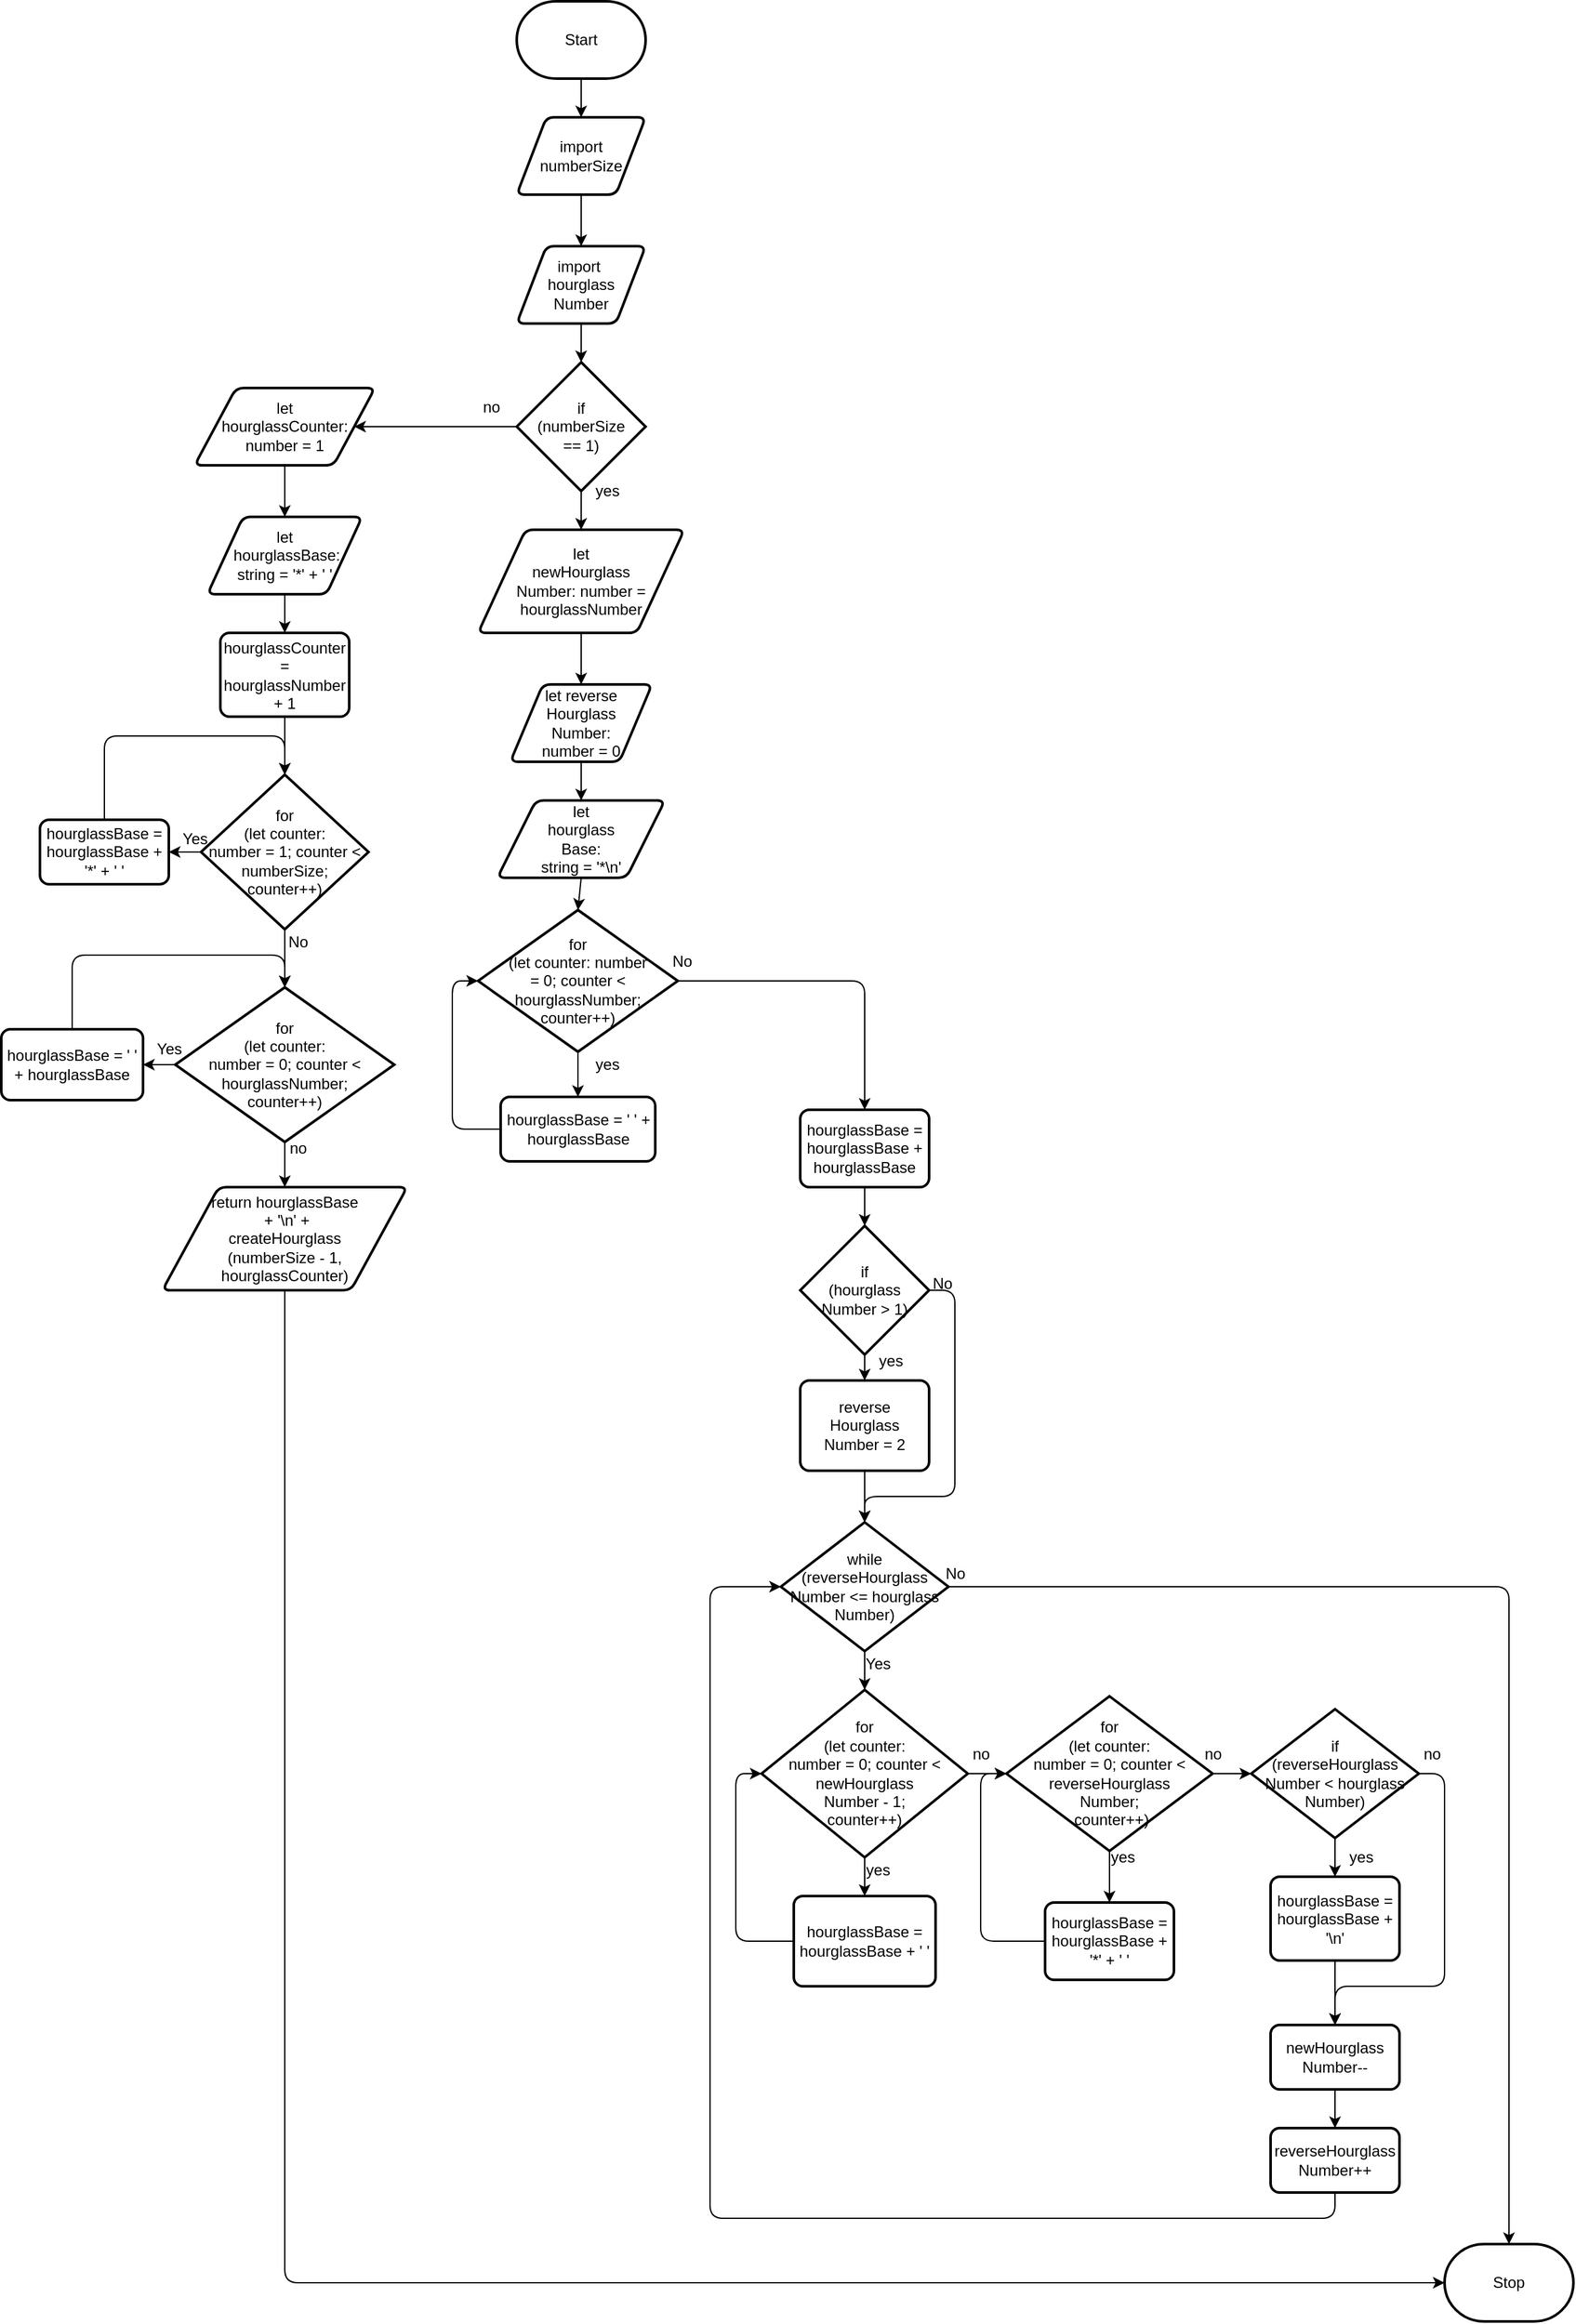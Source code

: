 <mxfile>
    <diagram id="D53x3OzMpLaTSOOn88BZ" name="Page-1">
        <mxGraphModel dx="1139" dy="476" grid="1" gridSize="10" guides="1" tooltips="1" connect="1" arrows="1" fold="1" page="1" pageScale="1" pageWidth="827" pageHeight="1169" math="0" shadow="0">
            <root>
                <mxCell id="0"/>
                <mxCell id="1" parent="0"/>
                <mxCell id="15" style="edgeStyle=none;html=1;exitX=0.5;exitY=1;exitDx=0;exitDy=0;exitPerimeter=0;entryX=0.5;entryY=0;entryDx=0;entryDy=0;" edge="1" parent="1" source="2" target="3">
                    <mxGeometry relative="1" as="geometry"/>
                </mxCell>
                <mxCell id="2" value="Start" style="strokeWidth=2;html=1;shape=mxgraph.flowchart.terminator;whiteSpace=wrap;" parent="1" vertex="1">
                    <mxGeometry x="-50" y="40" width="100" height="60" as="geometry"/>
                </mxCell>
                <mxCell id="16" style="edgeStyle=none;html=1;exitX=0.5;exitY=1;exitDx=0;exitDy=0;entryX=0.5;entryY=0;entryDx=0;entryDy=0;" edge="1" parent="1" source="3" target="4">
                    <mxGeometry relative="1" as="geometry"/>
                </mxCell>
                <mxCell id="3" value="import numberSize" style="shape=parallelogram;html=1;strokeWidth=2;perimeter=parallelogramPerimeter;whiteSpace=wrap;rounded=1;arcSize=12;size=0.23;" parent="1" vertex="1">
                    <mxGeometry x="-50" y="130" width="100" height="60" as="geometry"/>
                </mxCell>
                <mxCell id="17" style="edgeStyle=none;html=1;exitX=0.5;exitY=1;exitDx=0;exitDy=0;entryX=0.5;entryY=0;entryDx=0;entryDy=0;entryPerimeter=0;" edge="1" parent="1" source="4" target="5">
                    <mxGeometry relative="1" as="geometry"/>
                </mxCell>
                <mxCell id="4" value="import&amp;nbsp;&lt;br&gt;hourglass&lt;br&gt;Number" style="shape=parallelogram;html=1;strokeWidth=2;perimeter=parallelogramPerimeter;whiteSpace=wrap;rounded=1;arcSize=12;size=0.23;" parent="1" vertex="1">
                    <mxGeometry x="-50" y="230" width="100" height="60" as="geometry"/>
                </mxCell>
                <mxCell id="18" style="edgeStyle=none;html=1;exitX=0.5;exitY=1;exitDx=0;exitDy=0;exitPerimeter=0;entryX=0.5;entryY=0;entryDx=0;entryDy=0;" edge="1" parent="1" source="5" target="6">
                    <mxGeometry relative="1" as="geometry"/>
                </mxCell>
                <mxCell id="59" style="edgeStyle=none;html=1;exitX=0;exitY=0.5;exitDx=0;exitDy=0;exitPerimeter=0;entryX=1;entryY=0.5;entryDx=0;entryDy=0;" edge="1" parent="1" source="5" target="58">
                    <mxGeometry relative="1" as="geometry"/>
                </mxCell>
                <mxCell id="5" value="if &lt;br&gt;(numberSize &lt;br&gt;== 1)" style="strokeWidth=2;html=1;shape=mxgraph.flowchart.decision;whiteSpace=wrap;" parent="1" vertex="1">
                    <mxGeometry x="-50" y="320" width="100" height="100" as="geometry"/>
                </mxCell>
                <mxCell id="19" style="edgeStyle=none;html=1;exitX=0.5;exitY=1;exitDx=0;exitDy=0;entryX=0.5;entryY=0;entryDx=0;entryDy=0;" edge="1" parent="1" source="6" target="7">
                    <mxGeometry relative="1" as="geometry"/>
                </mxCell>
                <mxCell id="6" value="let &lt;br&gt;newHourglass&lt;br&gt;Number: number = hourglassNumber" style="shape=parallelogram;html=1;strokeWidth=2;perimeter=parallelogramPerimeter;whiteSpace=wrap;rounded=1;arcSize=12;size=0.23;" parent="1" vertex="1">
                    <mxGeometry x="-80" y="450" width="160" height="80" as="geometry"/>
                </mxCell>
                <mxCell id="20" style="edgeStyle=none;html=1;exitX=0.5;exitY=1;exitDx=0;exitDy=0;entryX=0.5;entryY=0;entryDx=0;entryDy=0;" edge="1" parent="1" source="7" target="8">
                    <mxGeometry relative="1" as="geometry"/>
                </mxCell>
                <mxCell id="7" value="let reverse&lt;br&gt;Hourglass&lt;br&gt;Number: &lt;br&gt;number = 0" style="shape=parallelogram;html=1;strokeWidth=2;perimeter=parallelogramPerimeter;whiteSpace=wrap;rounded=1;arcSize=12;size=0.23;" parent="1" vertex="1">
                    <mxGeometry x="-55" y="570" width="110" height="60" as="geometry"/>
                </mxCell>
                <mxCell id="21" style="edgeStyle=none;html=1;exitX=0.5;exitY=1;exitDx=0;exitDy=0;entryX=0.5;entryY=0;entryDx=0;entryDy=0;entryPerimeter=0;" edge="1" parent="1" source="8" target="10">
                    <mxGeometry relative="1" as="geometry"/>
                </mxCell>
                <mxCell id="8" value="let &lt;br&gt;hourglass&lt;br&gt;Base: &lt;br&gt;string = '*\n'" style="shape=parallelogram;html=1;strokeWidth=2;perimeter=parallelogramPerimeter;whiteSpace=wrap;rounded=1;arcSize=12;size=0.23;" parent="1" vertex="1">
                    <mxGeometry x="-65" y="660" width="130" height="60" as="geometry"/>
                </mxCell>
                <mxCell id="22" style="edgeStyle=none;html=1;exitX=0.5;exitY=1;exitDx=0;exitDy=0;exitPerimeter=0;entryX=0.5;entryY=0;entryDx=0;entryDy=0;" edge="1" parent="1" source="10" target="11">
                    <mxGeometry relative="1" as="geometry"/>
                </mxCell>
                <mxCell id="26" style="edgeStyle=none;html=1;entryX=0.5;entryY=0;entryDx=0;entryDy=0;exitX=1;exitY=0.5;exitDx=0;exitDy=0;exitPerimeter=0;" edge="1" parent="1" source="10" target="12">
                    <mxGeometry relative="1" as="geometry">
                        <Array as="points">
                            <mxPoint x="220" y="800"/>
                        </Array>
                    </mxGeometry>
                </mxCell>
                <mxCell id="10" value="for &lt;br&gt;(let counter: number &lt;br&gt;= 0; counter &amp;lt; hourglassNumber; counter++)" style="strokeWidth=2;html=1;shape=mxgraph.flowchart.decision;whiteSpace=wrap;" parent="1" vertex="1">
                    <mxGeometry x="-80" y="745" width="155" height="110" as="geometry"/>
                </mxCell>
                <mxCell id="24" style="edgeStyle=none;html=1;exitX=0;exitY=0.5;exitDx=0;exitDy=0;entryX=0;entryY=0.5;entryDx=0;entryDy=0;entryPerimeter=0;" edge="1" parent="1" source="11" target="10">
                    <mxGeometry relative="1" as="geometry">
                        <Array as="points">
                            <mxPoint x="-100" y="915"/>
                            <mxPoint x="-100" y="800"/>
                        </Array>
                    </mxGeometry>
                </mxCell>
                <mxCell id="11" value="hourglassBase = ' ' + hourglassBase" style="rounded=1;whiteSpace=wrap;html=1;absoluteArcSize=1;arcSize=14;strokeWidth=2;" parent="1" vertex="1">
                    <mxGeometry x="-62.5" y="890" width="120" height="50" as="geometry"/>
                </mxCell>
                <mxCell id="29" style="edgeStyle=none;html=1;exitX=0.5;exitY=1;exitDx=0;exitDy=0;entryX=0.5;entryY=0;entryDx=0;entryDy=0;entryPerimeter=0;" edge="1" parent="1" source="12" target="28">
                    <mxGeometry relative="1" as="geometry"/>
                </mxCell>
                <mxCell id="12" value="hourglassBase = hourglassBase + hourglassBase" style="rounded=1;whiteSpace=wrap;html=1;absoluteArcSize=1;arcSize=14;strokeWidth=2;" vertex="1" parent="1">
                    <mxGeometry x="170" y="900" width="100" height="60" as="geometry"/>
                </mxCell>
                <mxCell id="81" style="edgeStyle=none;html=1;exitX=0.5;exitY=1;exitDx=0;exitDy=0;entryX=0;entryY=0.5;entryDx=0;entryDy=0;entryPerimeter=0;" edge="1" parent="1" source="79" target="56">
                    <mxGeometry relative="1" as="geometry">
                        <Array as="points">
                            <mxPoint x="-230" y="1810"/>
                        </Array>
                    </mxGeometry>
                </mxCell>
                <mxCell id="25" value="yes" style="text;html=1;align=center;verticalAlign=middle;resizable=0;points=[];autosize=1;strokeColor=none;fillColor=none;" vertex="1" parent="1">
                    <mxGeometry y="850" width="40" height="30" as="geometry"/>
                </mxCell>
                <mxCell id="27" value="No" style="text;html=1;align=center;verticalAlign=middle;resizable=0;points=[];autosize=1;strokeColor=none;fillColor=none;" vertex="1" parent="1">
                    <mxGeometry x="57.5" y="770" width="40" height="30" as="geometry"/>
                </mxCell>
                <mxCell id="32" style="edgeStyle=none;html=1;exitX=0.5;exitY=1;exitDx=0;exitDy=0;exitPerimeter=0;entryX=0.5;entryY=0;entryDx=0;entryDy=0;" edge="1" parent="1" source="28" target="30">
                    <mxGeometry relative="1" as="geometry"/>
                </mxCell>
                <mxCell id="35" style="edgeStyle=none;html=1;exitX=1;exitY=0.5;exitDx=0;exitDy=0;exitPerimeter=0;entryX=0.5;entryY=0;entryDx=0;entryDy=0;entryPerimeter=0;" edge="1" parent="1" source="28" target="33">
                    <mxGeometry relative="1" as="geometry">
                        <Array as="points">
                            <mxPoint x="290" y="1040"/>
                            <mxPoint x="290" y="1200"/>
                            <mxPoint x="220" y="1200"/>
                        </Array>
                    </mxGeometry>
                </mxCell>
                <mxCell id="28" value="if &lt;br&gt;(hourglass&lt;br&gt;Number &amp;gt; 1)" style="strokeWidth=2;html=1;shape=mxgraph.flowchart.decision;whiteSpace=wrap;" vertex="1" parent="1">
                    <mxGeometry x="170" y="990" width="100" height="100" as="geometry"/>
                </mxCell>
                <mxCell id="34" style="edgeStyle=none;html=1;exitX=0.5;exitY=1;exitDx=0;exitDy=0;entryX=0.5;entryY=0;entryDx=0;entryDy=0;entryPerimeter=0;" edge="1" parent="1" source="30" target="33">
                    <mxGeometry relative="1" as="geometry"/>
                </mxCell>
                <mxCell id="30" value="reverse&lt;br&gt;Hourglass&lt;br&gt;Number = 2" style="rounded=1;whiteSpace=wrap;html=1;absoluteArcSize=1;arcSize=14;strokeWidth=2;" vertex="1" parent="1">
                    <mxGeometry x="170" y="1110" width="100" height="70" as="geometry"/>
                </mxCell>
                <mxCell id="37" style="edgeStyle=none;html=1;exitX=0.5;exitY=1;exitDx=0;exitDy=0;exitPerimeter=0;entryX=0.5;entryY=0;entryDx=0;entryDy=0;entryPerimeter=0;" edge="1" parent="1" source="33" target="36">
                    <mxGeometry relative="1" as="geometry"/>
                </mxCell>
                <mxCell id="57" style="edgeStyle=none;html=1;exitX=1;exitY=0.5;exitDx=0;exitDy=0;exitPerimeter=0;entryX=0.5;entryY=0;entryDx=0;entryDy=0;entryPerimeter=0;" edge="1" parent="1" source="33" target="56">
                    <mxGeometry relative="1" as="geometry">
                        <Array as="points">
                            <mxPoint x="720" y="1270"/>
                        </Array>
                    </mxGeometry>
                </mxCell>
                <mxCell id="33" value="while (reverseHourglass&lt;br&gt;Number &amp;lt;= hourglass&lt;br&gt;Number)" style="strokeWidth=2;html=1;shape=mxgraph.flowchart.decision;whiteSpace=wrap;" vertex="1" parent="1">
                    <mxGeometry x="155" y="1220" width="130" height="100" as="geometry"/>
                </mxCell>
                <mxCell id="39" style="edgeStyle=none;html=1;exitX=0.5;exitY=1;exitDx=0;exitDy=0;exitPerimeter=0;entryX=0.5;entryY=0;entryDx=0;entryDy=0;" edge="1" parent="1" source="36" target="38">
                    <mxGeometry relative="1" as="geometry"/>
                </mxCell>
                <mxCell id="42" style="edgeStyle=none;html=1;exitX=1;exitY=0.5;exitDx=0;exitDy=0;exitPerimeter=0;entryX=0;entryY=0.5;entryDx=0;entryDy=0;entryPerimeter=0;" edge="1" parent="1" source="36" target="41">
                    <mxGeometry relative="1" as="geometry">
                        <Array as="points"/>
                    </mxGeometry>
                </mxCell>
                <mxCell id="36" value="for &lt;br&gt;(let counter: &lt;br&gt;number = 0; counter &amp;lt; newHourglass&lt;br&gt;Number - 1; &lt;br&gt;counter++)" style="strokeWidth=2;html=1;shape=mxgraph.flowchart.decision;whiteSpace=wrap;" vertex="1" parent="1">
                    <mxGeometry x="140" y="1350" width="160" height="130" as="geometry"/>
                </mxCell>
                <mxCell id="40" style="edgeStyle=none;html=1;exitX=0;exitY=0.5;exitDx=0;exitDy=0;entryX=0;entryY=0.5;entryDx=0;entryDy=0;entryPerimeter=0;" edge="1" parent="1" source="38" target="36">
                    <mxGeometry relative="1" as="geometry">
                        <Array as="points">
                            <mxPoint x="120" y="1545"/>
                            <mxPoint x="120" y="1415"/>
                        </Array>
                    </mxGeometry>
                </mxCell>
                <mxCell id="38" value="hourglassBase = hourglassBase + ' '" style="rounded=1;whiteSpace=wrap;html=1;absoluteArcSize=1;arcSize=14;strokeWidth=2;" vertex="1" parent="1">
                    <mxGeometry x="165" y="1510" width="110" height="70" as="geometry"/>
                </mxCell>
                <mxCell id="44" style="edgeStyle=none;html=1;exitX=0.5;exitY=1;exitDx=0;exitDy=0;exitPerimeter=0;entryX=0.5;entryY=0;entryDx=0;entryDy=0;" edge="1" parent="1" source="41" target="43">
                    <mxGeometry relative="1" as="geometry"/>
                </mxCell>
                <mxCell id="47" style="edgeStyle=none;html=1;exitX=1;exitY=0.5;exitDx=0;exitDy=0;exitPerimeter=0;entryX=0;entryY=0.5;entryDx=0;entryDy=0;entryPerimeter=0;" edge="1" parent="1" source="41" target="46">
                    <mxGeometry relative="1" as="geometry"/>
                </mxCell>
                <mxCell id="41" value="for &lt;br&gt;(let counter: &lt;br&gt;number = 0; counter &amp;lt; reverseHourglass&lt;br&gt;Number;&lt;br&gt;&amp;nbsp;counter++)" style="strokeWidth=2;html=1;shape=mxgraph.flowchart.decision;whiteSpace=wrap;" vertex="1" parent="1">
                    <mxGeometry x="330" y="1355" width="160" height="120" as="geometry"/>
                </mxCell>
                <mxCell id="45" style="edgeStyle=none;html=1;entryX=0;entryY=0.5;entryDx=0;entryDy=0;entryPerimeter=0;" edge="1" parent="1" source="43" target="41">
                    <mxGeometry relative="1" as="geometry">
                        <Array as="points">
                            <mxPoint x="310" y="1545"/>
                            <mxPoint x="310" y="1415"/>
                        </Array>
                    </mxGeometry>
                </mxCell>
                <mxCell id="43" value="hourglassBase = hourglassBase + '*' + ' '" style="rounded=1;whiteSpace=wrap;html=1;absoluteArcSize=1;arcSize=14;strokeWidth=2;" vertex="1" parent="1">
                    <mxGeometry x="360" y="1515" width="100" height="60" as="geometry"/>
                </mxCell>
                <mxCell id="49" style="edgeStyle=none;html=1;exitX=0.5;exitY=1;exitDx=0;exitDy=0;exitPerimeter=0;entryX=0.5;entryY=0;entryDx=0;entryDy=0;" edge="1" parent="1" source="46" target="48">
                    <mxGeometry relative="1" as="geometry"/>
                </mxCell>
                <mxCell id="52" style="edgeStyle=none;html=1;exitX=1;exitY=0.5;exitDx=0;exitDy=0;exitPerimeter=0;entryX=0.5;entryY=0;entryDx=0;entryDy=0;" edge="1" parent="1" source="46" target="50">
                    <mxGeometry relative="1" as="geometry">
                        <mxPoint x="590" y="1610" as="targetPoint"/>
                        <Array as="points">
                            <mxPoint x="670" y="1415"/>
                            <mxPoint x="670" y="1580"/>
                            <mxPoint x="585" y="1580"/>
                        </Array>
                    </mxGeometry>
                </mxCell>
                <mxCell id="46" value="if &lt;br&gt;(reverseHourglass&lt;br&gt;Number &amp;lt; hourglass&lt;br&gt;Number)" style="strokeWidth=2;html=1;shape=mxgraph.flowchart.decision;whiteSpace=wrap;" vertex="1" parent="1">
                    <mxGeometry x="520" y="1365" width="130" height="100" as="geometry"/>
                </mxCell>
                <mxCell id="51" style="edgeStyle=none;html=1;exitX=0.5;exitY=1;exitDx=0;exitDy=0;entryX=0.5;entryY=0;entryDx=0;entryDy=0;" edge="1" parent="1" source="48" target="50">
                    <mxGeometry relative="1" as="geometry"/>
                </mxCell>
                <mxCell id="48" value="hourglassBase = hourglassBase + '\n'" style="rounded=1;whiteSpace=wrap;html=1;absoluteArcSize=1;arcSize=14;strokeWidth=2;" vertex="1" parent="1">
                    <mxGeometry x="535" y="1495" width="100" height="65" as="geometry"/>
                </mxCell>
                <mxCell id="54" style="edgeStyle=none;html=1;exitX=0.5;exitY=1;exitDx=0;exitDy=0;entryX=0.5;entryY=0;entryDx=0;entryDy=0;" edge="1" parent="1" source="50" target="53">
                    <mxGeometry relative="1" as="geometry"/>
                </mxCell>
                <mxCell id="50" value="newHourglass&lt;br&gt;Number--" style="rounded=1;whiteSpace=wrap;html=1;absoluteArcSize=1;arcSize=14;strokeWidth=2;" vertex="1" parent="1">
                    <mxGeometry x="535" y="1610" width="100" height="50" as="geometry"/>
                </mxCell>
                <mxCell id="55" style="edgeStyle=none;html=1;entryX=0;entryY=0.5;entryDx=0;entryDy=0;entryPerimeter=0;" edge="1" parent="1" source="53" target="33">
                    <mxGeometry relative="1" as="geometry">
                        <Array as="points">
                            <mxPoint x="585" y="1760"/>
                            <mxPoint x="100" y="1760"/>
                            <mxPoint x="100" y="1270"/>
                        </Array>
                    </mxGeometry>
                </mxCell>
                <mxCell id="53" value="reverseHourglass&lt;br&gt;Number++" style="rounded=1;whiteSpace=wrap;html=1;absoluteArcSize=1;arcSize=14;strokeWidth=2;" vertex="1" parent="1">
                    <mxGeometry x="535" y="1690" width="100" height="50" as="geometry"/>
                </mxCell>
                <mxCell id="56" value="Stop" style="strokeWidth=2;html=1;shape=mxgraph.flowchart.terminator;whiteSpace=wrap;" vertex="1" parent="1">
                    <mxGeometry x="670" y="1780" width="100" height="60" as="geometry"/>
                </mxCell>
                <mxCell id="61" style="edgeStyle=none;html=1;exitX=0.5;exitY=1;exitDx=0;exitDy=0;entryX=0.5;entryY=0;entryDx=0;entryDy=0;" edge="1" parent="1" source="58" target="60">
                    <mxGeometry relative="1" as="geometry"/>
                </mxCell>
                <mxCell id="58" value="let &lt;br&gt;hourglassCounter: &lt;br&gt;number = 1" style="shape=parallelogram;html=1;strokeWidth=2;perimeter=parallelogramPerimeter;whiteSpace=wrap;rounded=1;arcSize=12;size=0.23;fontFamily=Helvetica;fontSize=12;fontColor=default;align=center;strokeColor=default;fillColor=default;" vertex="1" parent="1">
                    <mxGeometry x="-300" y="340" width="140" height="60" as="geometry"/>
                </mxCell>
                <mxCell id="69" style="edgeStyle=none;html=1;exitX=0.5;exitY=1;exitDx=0;exitDy=0;entryX=0.5;entryY=0;entryDx=0;entryDy=0;" edge="1" parent="1" source="60" target="62">
                    <mxGeometry relative="1" as="geometry"/>
                </mxCell>
                <mxCell id="60" value="let&lt;br&gt;&amp;nbsp;hourglassBase: string = '*' + ' '" style="shape=parallelogram;html=1;strokeWidth=2;perimeter=parallelogramPerimeter;whiteSpace=wrap;rounded=1;arcSize=12;size=0.23;" vertex="1" parent="1">
                    <mxGeometry x="-290" y="440" width="120" height="60" as="geometry"/>
                </mxCell>
                <mxCell id="68" style="edgeStyle=none;html=1;exitX=0.5;exitY=1;exitDx=0;exitDy=0;entryX=0.5;entryY=0;entryDx=0;entryDy=0;entryPerimeter=0;" edge="1" parent="1" source="62" target="63">
                    <mxGeometry relative="1" as="geometry"/>
                </mxCell>
                <mxCell id="62" value="hourglassCounter = hourglassNumber + 1" style="rounded=1;whiteSpace=wrap;html=1;absoluteArcSize=1;arcSize=14;strokeWidth=2;" vertex="1" parent="1">
                    <mxGeometry x="-280" y="530" width="100" height="65" as="geometry"/>
                </mxCell>
                <mxCell id="67" style="edgeStyle=none;html=1;entryX=1;entryY=0.5;entryDx=0;entryDy=0;exitX=0;exitY=0.5;exitDx=0;exitDy=0;exitPerimeter=0;" edge="1" parent="1" source="63" target="64">
                    <mxGeometry relative="1" as="geometry">
                        <mxPoint x="-460" y="790" as="sourcePoint"/>
                        <Array as="points"/>
                    </mxGeometry>
                </mxCell>
                <mxCell id="72" style="edgeStyle=none;html=1;exitX=0.5;exitY=1;exitDx=0;exitDy=0;exitPerimeter=0;entryX=0.5;entryY=0;entryDx=0;entryDy=0;entryPerimeter=0;" edge="1" parent="1" source="63" target="71">
                    <mxGeometry relative="1" as="geometry"/>
                </mxCell>
                <mxCell id="63" value="for &lt;br&gt;(let counter: &lt;br&gt;number = 1; counter &amp;lt; numberSize; counter++)" style="strokeWidth=2;html=1;shape=mxgraph.flowchart.decision;whiteSpace=wrap;" vertex="1" parent="1">
                    <mxGeometry x="-295" y="640" width="130" height="120" as="geometry"/>
                </mxCell>
                <mxCell id="65" style="edgeStyle=none;html=1;exitX=0.5;exitY=0;exitDx=0;exitDy=0;entryX=0.5;entryY=0;entryDx=0;entryDy=0;entryPerimeter=0;" edge="1" parent="1" source="64" target="63">
                    <mxGeometry relative="1" as="geometry">
                        <Array as="points">
                            <mxPoint x="-370" y="610"/>
                            <mxPoint x="-230" y="610"/>
                        </Array>
                    </mxGeometry>
                </mxCell>
                <mxCell id="64" value="hourglassBase = hourglassBase + '*' + ' '" style="rounded=1;whiteSpace=wrap;html=1;absoluteArcSize=1;arcSize=14;strokeWidth=2;" vertex="1" parent="1">
                    <mxGeometry x="-420" y="675" width="100" height="50" as="geometry"/>
                </mxCell>
                <mxCell id="75" style="edgeStyle=none;html=1;exitX=0;exitY=0.5;exitDx=0;exitDy=0;exitPerimeter=0;entryX=1;entryY=0.5;entryDx=0;entryDy=0;" edge="1" parent="1" source="71" target="74">
                    <mxGeometry relative="1" as="geometry"/>
                </mxCell>
                <mxCell id="80" style="edgeStyle=none;html=1;exitX=0.5;exitY=1;exitDx=0;exitDy=0;exitPerimeter=0;entryX=0.5;entryY=0;entryDx=0;entryDy=0;" edge="1" parent="1" source="71" target="79">
                    <mxGeometry relative="1" as="geometry"/>
                </mxCell>
                <mxCell id="71" value="for &lt;br&gt;(let counter: &lt;br&gt;number = 0; counter &amp;lt; hourglassNumber; &lt;br&gt;counter++)" style="strokeWidth=2;html=1;shape=mxgraph.flowchart.decision;whiteSpace=wrap;" vertex="1" parent="1">
                    <mxGeometry x="-315" y="805" width="170" height="120" as="geometry"/>
                </mxCell>
                <mxCell id="73" value="No" style="text;html=1;align=center;verticalAlign=middle;resizable=0;points=[];autosize=1;strokeColor=none;fillColor=none;" vertex="1" parent="1">
                    <mxGeometry x="-240" y="755" width="40" height="30" as="geometry"/>
                </mxCell>
                <mxCell id="77" style="edgeStyle=none;html=1;exitX=0.5;exitY=0;exitDx=0;exitDy=0;entryX=0.5;entryY=0;entryDx=0;entryDy=0;entryPerimeter=0;" edge="1" parent="1" source="74" target="71">
                    <mxGeometry relative="1" as="geometry">
                        <Array as="points">
                            <mxPoint x="-395" y="780"/>
                            <mxPoint x="-230" y="780"/>
                        </Array>
                    </mxGeometry>
                </mxCell>
                <mxCell id="74" value="hourglassBase = ' ' + hourglassBase" style="rounded=1;whiteSpace=wrap;html=1;absoluteArcSize=1;arcSize=14;strokeWidth=2;" vertex="1" parent="1">
                    <mxGeometry x="-450" y="837.5" width="110" height="55" as="geometry"/>
                </mxCell>
                <mxCell id="76" value="Yes" style="text;html=1;align=center;verticalAlign=middle;resizable=0;points=[];autosize=1;strokeColor=none;fillColor=none;" vertex="1" parent="1">
                    <mxGeometry x="-320" y="675" width="40" height="30" as="geometry"/>
                </mxCell>
                <mxCell id="78" value="Yes" style="text;html=1;align=center;verticalAlign=middle;resizable=0;points=[];autosize=1;strokeColor=none;fillColor=none;" vertex="1" parent="1">
                    <mxGeometry x="-340" y="837.5" width="40" height="30" as="geometry"/>
                </mxCell>
                <mxCell id="79" value="return hourglassBase&lt;br&gt;&amp;nbsp;+ '\n' + &lt;br&gt;createHourglass&lt;br&gt;(numberSize - 1, hourglassCounter)" style="shape=parallelogram;html=1;strokeWidth=2;perimeter=parallelogramPerimeter;whiteSpace=wrap;rounded=1;arcSize=12;size=0.23;" vertex="1" parent="1">
                    <mxGeometry x="-325" y="960" width="190" height="80" as="geometry"/>
                </mxCell>
                <mxCell id="82" value="yes" style="text;html=1;align=center;verticalAlign=middle;resizable=0;points=[];autosize=1;strokeColor=none;fillColor=none;" vertex="1" parent="1">
                    <mxGeometry y="405" width="40" height="30" as="geometry"/>
                </mxCell>
                <mxCell id="83" value="no" style="text;html=1;align=center;verticalAlign=middle;resizable=0;points=[];autosize=1;strokeColor=none;fillColor=none;" vertex="1" parent="1">
                    <mxGeometry x="-90" y="340" width="40" height="30" as="geometry"/>
                </mxCell>
                <mxCell id="84" value="yes" style="text;html=1;align=center;verticalAlign=middle;resizable=0;points=[];autosize=1;strokeColor=none;fillColor=none;" vertex="1" parent="1">
                    <mxGeometry x="220" y="1080" width="40" height="30" as="geometry"/>
                </mxCell>
                <mxCell id="85" value="No" style="text;html=1;align=center;verticalAlign=middle;resizable=0;points=[];autosize=1;strokeColor=none;fillColor=none;" vertex="1" parent="1">
                    <mxGeometry x="260" y="1020" width="40" height="30" as="geometry"/>
                </mxCell>
                <mxCell id="86" value="Yes" style="text;html=1;align=center;verticalAlign=middle;resizable=0;points=[];autosize=1;strokeColor=none;fillColor=none;" vertex="1" parent="1">
                    <mxGeometry x="210" y="1315" width="40" height="30" as="geometry"/>
                </mxCell>
                <mxCell id="87" value="No" style="text;html=1;align=center;verticalAlign=middle;resizable=0;points=[];autosize=1;strokeColor=none;fillColor=none;" vertex="1" parent="1">
                    <mxGeometry x="270" y="1245" width="40" height="30" as="geometry"/>
                </mxCell>
                <mxCell id="88" value="yes" style="text;html=1;align=center;verticalAlign=middle;resizable=0;points=[];autosize=1;strokeColor=none;fillColor=none;" vertex="1" parent="1">
                    <mxGeometry x="210" y="1475" width="40" height="30" as="geometry"/>
                </mxCell>
                <mxCell id="89" value="no" style="text;html=1;align=center;verticalAlign=middle;resizable=0;points=[];autosize=1;strokeColor=none;fillColor=none;" vertex="1" parent="1">
                    <mxGeometry x="290" y="1385" width="40" height="30" as="geometry"/>
                </mxCell>
                <mxCell id="90" value="yes" style="text;html=1;align=center;verticalAlign=middle;resizable=0;points=[];autosize=1;strokeColor=none;fillColor=none;" vertex="1" parent="1">
                    <mxGeometry x="400" y="1465" width="40" height="30" as="geometry"/>
                </mxCell>
                <mxCell id="91" value="no" style="text;html=1;align=center;verticalAlign=middle;resizable=0;points=[];autosize=1;strokeColor=none;fillColor=none;" vertex="1" parent="1">
                    <mxGeometry x="470" y="1385" width="40" height="30" as="geometry"/>
                </mxCell>
                <mxCell id="92" value="yes" style="text;html=1;align=center;verticalAlign=middle;resizable=0;points=[];autosize=1;strokeColor=none;fillColor=none;" vertex="1" parent="1">
                    <mxGeometry x="585" y="1465" width="40" height="30" as="geometry"/>
                </mxCell>
                <mxCell id="93" value="no" style="text;html=1;align=center;verticalAlign=middle;resizable=0;points=[];autosize=1;strokeColor=none;fillColor=none;" vertex="1" parent="1">
                    <mxGeometry x="640" y="1385" width="40" height="30" as="geometry"/>
                </mxCell>
                <mxCell id="94" value="no" style="text;html=1;align=center;verticalAlign=middle;resizable=0;points=[];autosize=1;strokeColor=none;fillColor=none;" vertex="1" parent="1">
                    <mxGeometry x="-240" y="915" width="40" height="30" as="geometry"/>
                </mxCell>
            </root>
        </mxGraphModel>
    </diagram>
</mxfile>